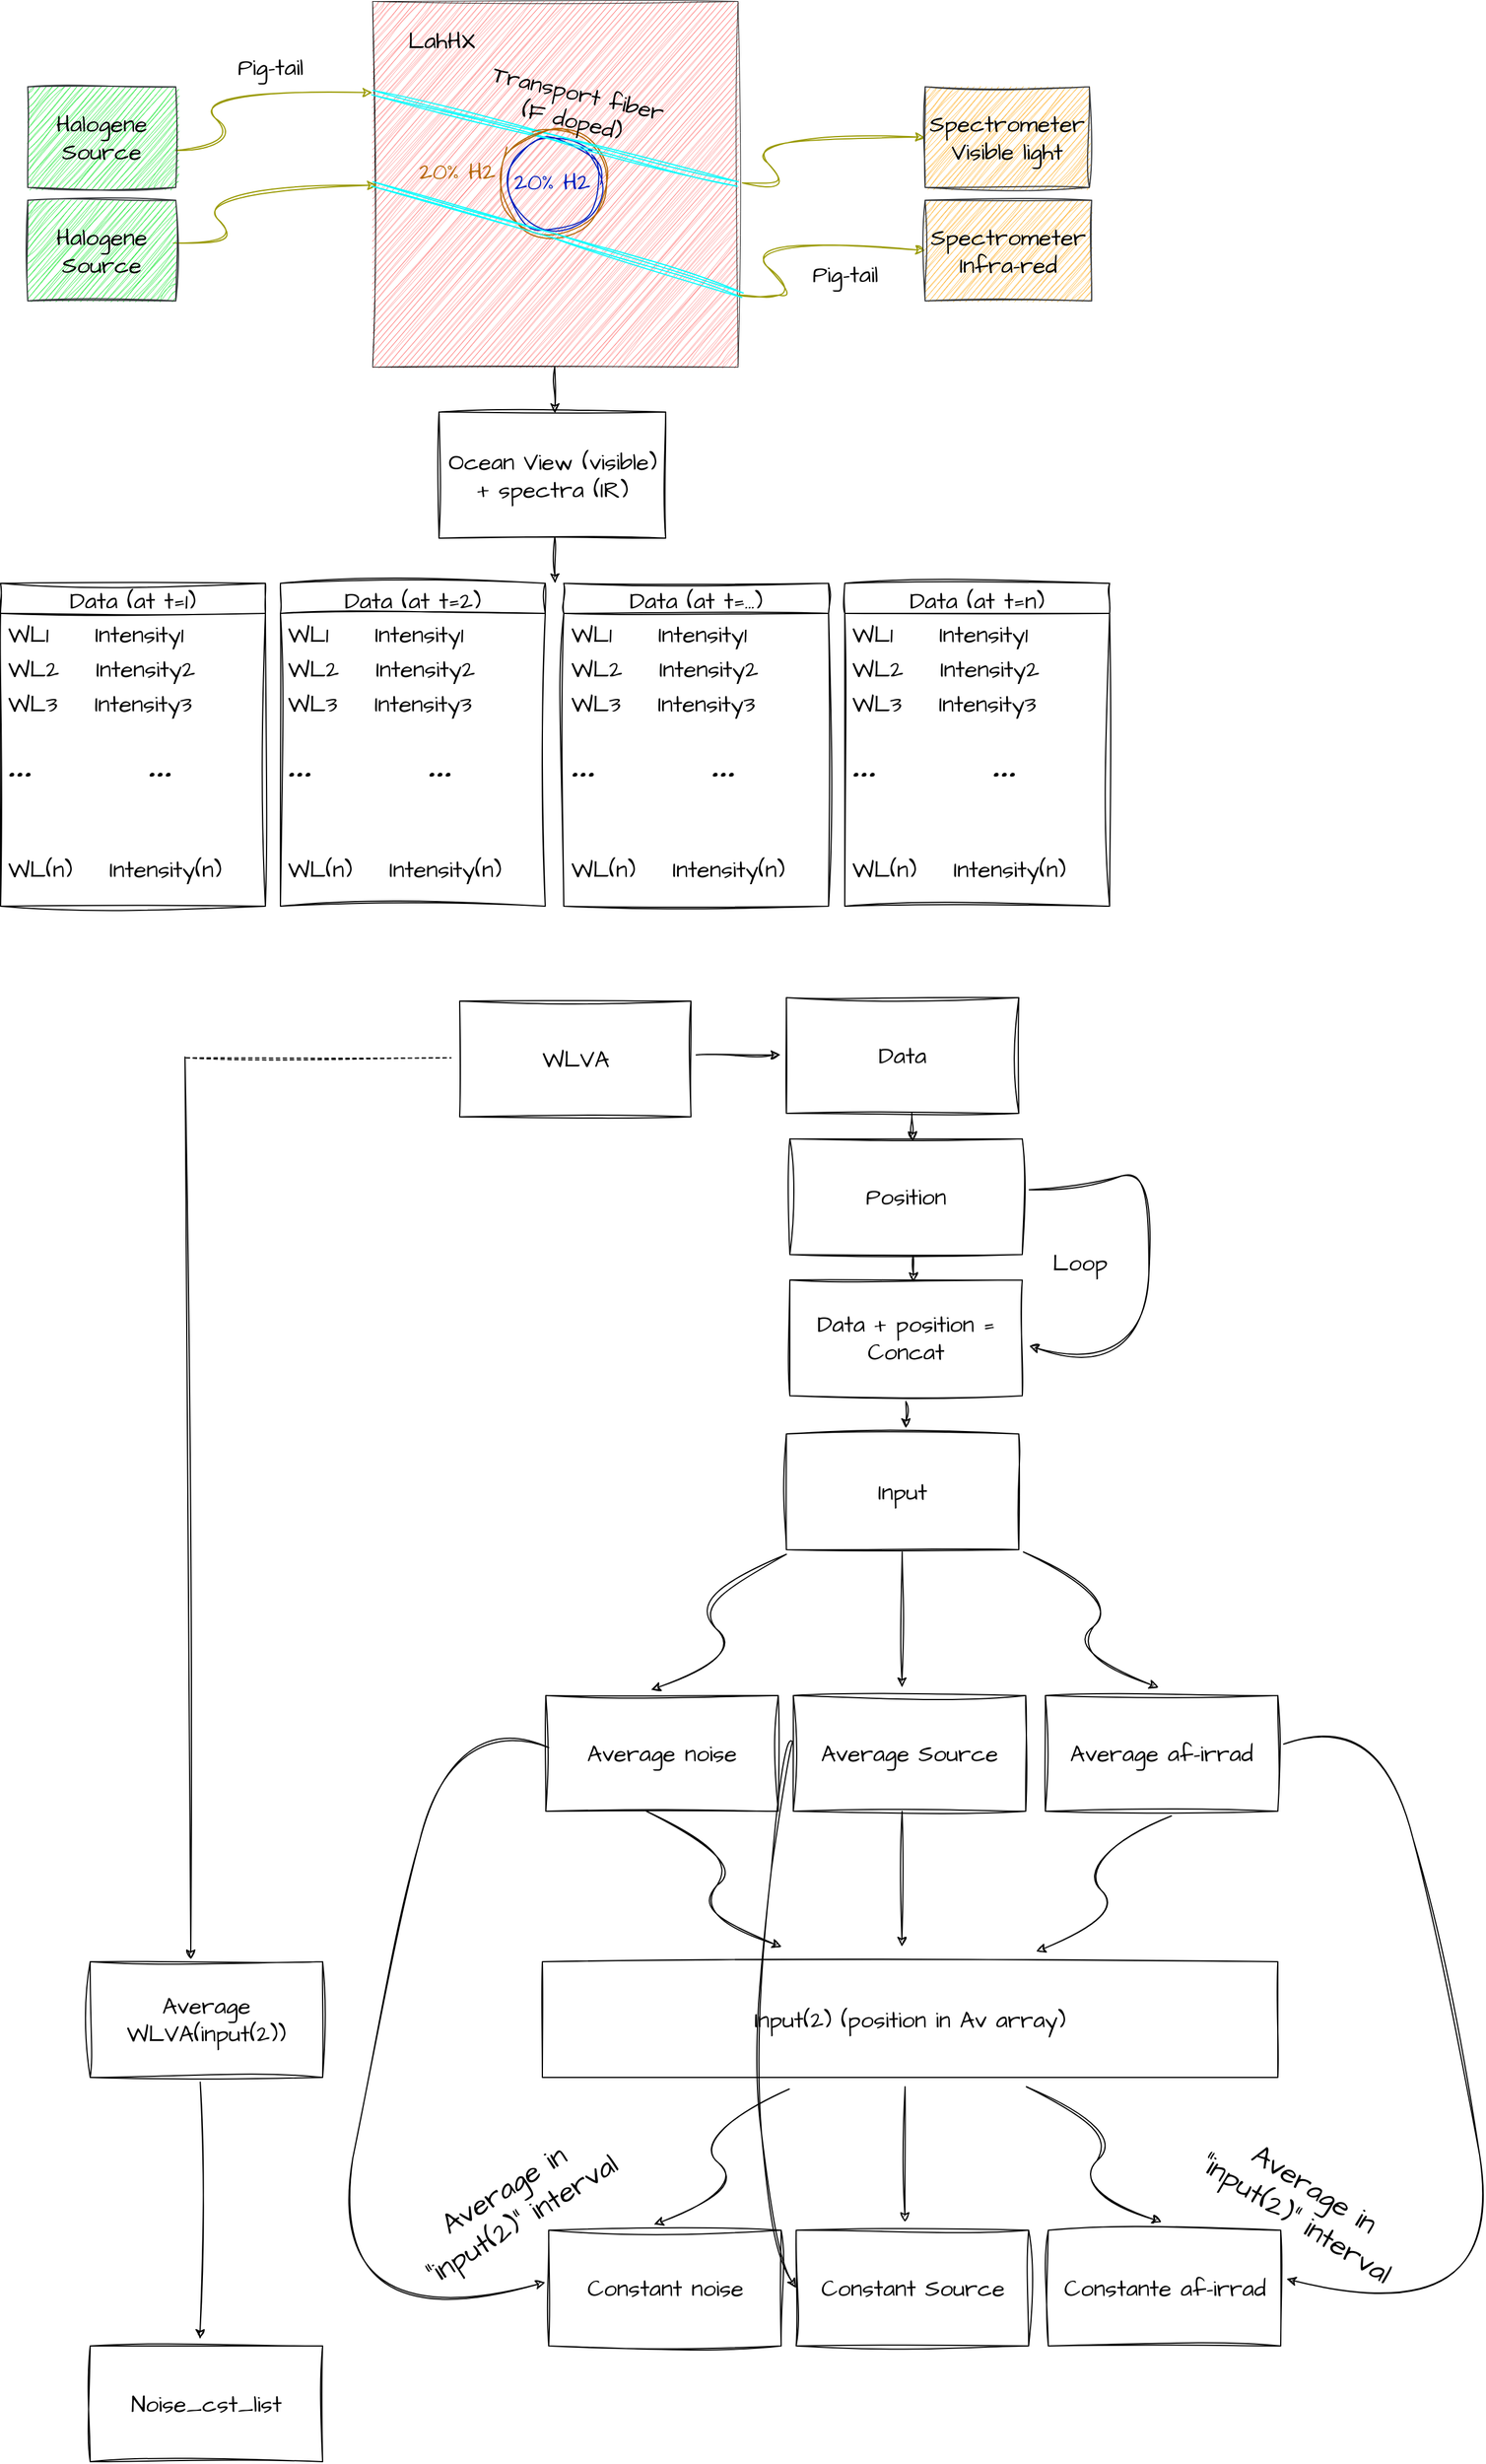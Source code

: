 <mxfile version="21.6.2" type="github">
  <diagram name="Page-1" id="1OkXnoBN4lo6xH4HQfAN">
    <mxGraphModel dx="2500" dy="1532" grid="0" gridSize="10" guides="1" tooltips="1" connect="1" arrows="1" fold="1" page="0" pageScale="1" pageWidth="850" pageHeight="1100" math="0" shadow="0">
      <root>
        <mxCell id="0" />
        <mxCell id="1" parent="0" />
        <mxCell id="of4Ct_fe_6J6juPlIohh-6" value="" style="whiteSpace=wrap;html=1;aspect=fixed;sketch=1;hachureGap=4;jiggle=2;curveFitting=1;fontFamily=Architects Daughter;fontSource=https%3A%2F%2Ffonts.googleapis.com%2Fcss%3Ffamily%3DArchitects%2BDaughter;fontSize=20;fillColor=#ff2d2d;strokeWidth=0.5;" parent="1" vertex="1">
          <mxGeometry x="291" y="-36" width="316" height="316" as="geometry" />
        </mxCell>
        <mxCell id="of4Ct_fe_6J6juPlIohh-7" value="" style="curved=1;endArrow=classic;html=1;rounded=0;sketch=1;hachureGap=4;jiggle=2;curveFitting=1;fontFamily=Architects Daughter;fontSource=https%3A%2F%2Ffonts.googleapis.com%2Fcss%3Ffamily%3DArchitects%2BDaughter;fontSize=16;entryX=0;entryY=0.25;entryDx=0;entryDy=0;exitX=1;exitY=0.632;exitDx=0;exitDy=0;exitPerimeter=0;fillColor=#0050ef;strokeColor=#999900;" parent="1" source="of4Ct_fe_6J6juPlIohh-12" target="of4Ct_fe_6J6juPlIohh-6" edge="1">
          <mxGeometry width="50" height="50" relative="1" as="geometry">
            <mxPoint x="130" y="90" as="sourcePoint" />
            <mxPoint x="180" y="40" as="targetPoint" />
            <Array as="points">
              <mxPoint x="180" y="90" />
              <mxPoint x="130" y="40" />
            </Array>
          </mxGeometry>
        </mxCell>
        <mxCell id="of4Ct_fe_6J6juPlIohh-8" value="" style="curved=1;endArrow=classic;html=1;rounded=0;sketch=1;hachureGap=4;jiggle=2;curveFitting=1;fontFamily=Architects Daughter;fontSource=https%3A%2F%2Ffonts.googleapis.com%2Fcss%3Ffamily%3DArchitects%2BDaughter;fontSize=16;exitX=0.984;exitY=0.425;exitDx=0;exitDy=0;exitPerimeter=0;fillColor=#fad7ac;strokeColor=#999900;" parent="1" source="of4Ct_fe_6J6juPlIohh-13" edge="1">
          <mxGeometry width="50" height="50" relative="1" as="geometry">
            <mxPoint x="132" y="177" as="sourcePoint" />
            <mxPoint x="295" y="123" as="targetPoint" />
            <Array as="points">
              <mxPoint x="182" y="177" />
              <mxPoint x="132" y="127" />
            </Array>
          </mxGeometry>
        </mxCell>
        <mxCell id="of4Ct_fe_6J6juPlIohh-10" value="" style="curved=1;endArrow=classic;html=1;rounded=0;sketch=1;hachureGap=4;jiggle=2;curveFitting=1;fontFamily=Architects Daughter;fontSource=https%3A%2F%2Ffonts.googleapis.com%2Fcss%3Ffamily%3DArchitects%2BDaughter;fontSize=16;entryX=0;entryY=0.5;entryDx=0;entryDy=0;fillColor=#0050ef;strokeColor=#999900;" parent="1" target="of4Ct_fe_6J6juPlIohh-14" edge="1">
          <mxGeometry width="50" height="50" relative="1" as="geometry">
            <mxPoint x="611" y="121" as="sourcePoint" />
            <mxPoint x="769" y="82" as="targetPoint" />
            <Array as="points">
              <mxPoint x="658" y="129" />
              <mxPoint x="608" y="79" />
            </Array>
          </mxGeometry>
        </mxCell>
        <mxCell id="of4Ct_fe_6J6juPlIohh-11" value="" style="curved=1;endArrow=classic;html=1;rounded=0;sketch=1;hachureGap=4;jiggle=2;curveFitting=1;fontFamily=Architects Daughter;fontSource=https%3A%2F%2Ffonts.googleapis.com%2Fcss%3Ffamily%3DArchitects%2BDaughter;fontSize=16;entryX=0;entryY=0.5;entryDx=0;entryDy=0;fillColor=#fad7ac;strokeColor=#999900;" parent="1" target="of4Ct_fe_6J6juPlIohh-15" edge="1">
          <mxGeometry width="50" height="50" relative="1" as="geometry">
            <mxPoint x="607" y="218" as="sourcePoint" />
            <mxPoint x="768" y="171" as="targetPoint" />
            <Array as="points">
              <mxPoint x="628" y="218" />
              <mxPoint x="657" y="218" />
              <mxPoint x="607" y="168" />
            </Array>
          </mxGeometry>
        </mxCell>
        <mxCell id="of4Ct_fe_6J6juPlIohh-12" value="&lt;div&gt;Halogene&lt;/div&gt;&lt;div&gt;&lt;div&gt;Source&lt;/div&gt;&lt;/div&gt;" style="rounded=0;whiteSpace=wrap;html=1;sketch=1;hachureGap=4;jiggle=2;curveFitting=1;fontFamily=Architects Daughter;fontSource=https%3A%2F%2Ffonts.googleapis.com%2Fcss%3Ffamily%3DArchitects%2BDaughter;fontSize=20;fillColor=#28EB42;strokeColor=#36393d;" parent="1" vertex="1">
          <mxGeometry x="-7" y="38" width="128" height="87" as="geometry" />
        </mxCell>
        <mxCell id="of4Ct_fe_6J6juPlIohh-13" value="&lt;div&gt;Halogene&lt;/div&gt;&lt;div&gt;&lt;div&gt;Source&lt;/div&gt;&lt;/div&gt;" style="rounded=0;whiteSpace=wrap;html=1;sketch=1;hachureGap=4;jiggle=2;curveFitting=1;fontFamily=Architects Daughter;fontSource=https%3A%2F%2Ffonts.googleapis.com%2Fcss%3Ffamily%3DArchitects%2BDaughter;fontSize=20;fillColor=#28EB42;strokeColor=#36393d;" parent="1" vertex="1">
          <mxGeometry x="-7" y="136" width="128" height="87" as="geometry" />
        </mxCell>
        <mxCell id="of4Ct_fe_6J6juPlIohh-14" value="&lt;div&gt;Spectrometer&lt;/div&gt;&lt;div&gt;Visible light&lt;br&gt;&lt;/div&gt;" style="rounded=0;whiteSpace=wrap;html=1;sketch=1;hachureGap=4;jiggle=2;curveFitting=1;fontFamily=Architects Daughter;fontSource=https%3A%2F%2Ffonts.googleapis.com%2Fcss%3Ffamily%3DArchitects%2BDaughter;fontSize=20;fillColor=#FFB83D;strokeColor=#36393d;" parent="1" vertex="1">
          <mxGeometry x="769" y="38" width="142" height="87" as="geometry" />
        </mxCell>
        <mxCell id="of4Ct_fe_6J6juPlIohh-15" value="&lt;div&gt;Spectrometer&lt;/div&gt;&lt;div&gt;Infra-red&lt;br&gt;&lt;/div&gt;" style="rounded=0;whiteSpace=wrap;html=1;sketch=1;hachureGap=4;jiggle=2;curveFitting=1;fontFamily=Architects Daughter;fontSource=https%3A%2F%2Ffonts.googleapis.com%2Fcss%3Ffamily%3DArchitects%2BDaughter;fontSize=20;fillColor=#FFB83D;strokeColor=#36393d;" parent="1" vertex="1">
          <mxGeometry x="769" y="136" width="144" height="87" as="geometry" />
        </mxCell>
        <mxCell id="of4Ct_fe_6J6juPlIohh-17" value="LahHX" style="rounded=0;whiteSpace=wrap;html=1;sketch=1;hachureGap=4;jiggle=2;curveFitting=1;fontFamily=Architects Daughter;fontSource=https%3A%2F%2Ffonts.googleapis.com%2Fcss%3Ffamily%3DArchitects%2BDaughter;fontSize=20;fillColor=none;strokeColor=none;" parent="1" vertex="1">
          <mxGeometry x="291" y="-32" width="120" height="60" as="geometry" />
        </mxCell>
        <mxCell id="of4Ct_fe_6J6juPlIohh-18" value="" style="ellipse;whiteSpace=wrap;html=1;aspect=fixed;sketch=1;hachureGap=4;jiggle=2;curveFitting=1;fontFamily=Architects Daughter;fontSource=https%3A%2F%2Ffonts.googleapis.com%2Fcss%3Ffamily%3DArchitects%2BDaughter;fontSize=20;fillColor=none;fontColor=#ffffff;strokeColor=#001DBC;" parent="1" vertex="1">
          <mxGeometry x="409" y="82" width="80" height="80" as="geometry" />
        </mxCell>
        <mxCell id="of4Ct_fe_6J6juPlIohh-19" value="" style="shape=link;html=1;rounded=0;sketch=1;hachureGap=4;jiggle=2;curveFitting=1;fontFamily=Architects Daughter;fontSource=https%3A%2F%2Ffonts.googleapis.com%2Fcss%3Ffamily%3DArchitects%2BDaughter;fontSize=16;entryX=0.5;entryY=0;entryDx=0;entryDy=0;fillColor=#e51400;strokeColor=#00FFFF;" parent="1" target="of4Ct_fe_6J6juPlIohh-18" edge="1">
          <mxGeometry width="100" relative="1" as="geometry">
            <mxPoint x="291" y="43" as="sourcePoint" />
            <mxPoint x="391" y="43" as="targetPoint" />
          </mxGeometry>
        </mxCell>
        <mxCell id="of4Ct_fe_6J6juPlIohh-22" value="" style="ellipse;whiteSpace=wrap;html=1;aspect=fixed;sketch=1;hachureGap=4;jiggle=2;curveFitting=1;fontFamily=Architects Daughter;fontSource=https%3A%2F%2Ffonts.googleapis.com%2Fcss%3Ffamily%3DArchitects%2BDaughter;fontSize=20;fillColor=none;strokeColor=#b46504;" parent="1" vertex="1">
          <mxGeometry x="400.5" y="74" width="92.25" height="92.25" as="geometry" />
        </mxCell>
        <mxCell id="of4Ct_fe_6J6juPlIohh-23" value="" style="shape=link;html=1;rounded=0;sketch=1;hachureGap=4;jiggle=2;curveFitting=1;fontFamily=Architects Daughter;fontSource=https%3A%2F%2Ffonts.googleapis.com%2Fcss%3Ffamily%3DArchitects%2BDaughter;fontSize=16;entryX=0.5;entryY=1;entryDx=0;entryDy=0;fillColor=#e51400;strokeColor=#00FFFF;exitX=0;exitY=0.5;exitDx=0;exitDy=0;" parent="1" source="of4Ct_fe_6J6juPlIohh-6" target="of4Ct_fe_6J6juPlIohh-22" edge="1">
          <mxGeometry width="100" relative="1" as="geometry">
            <mxPoint x="288" y="130" as="sourcePoint" />
            <mxPoint x="446" y="169" as="targetPoint" />
          </mxGeometry>
        </mxCell>
        <mxCell id="of4Ct_fe_6J6juPlIohh-24" value="" style="shape=link;html=1;rounded=0;sketch=1;hachureGap=4;jiggle=2;curveFitting=1;fontFamily=Architects Daughter;fontSource=https%3A%2F%2Ffonts.googleapis.com%2Fcss%3Ffamily%3DArchitects%2BDaughter;fontSize=16;entryX=1.013;entryY=0.804;entryDx=0;entryDy=0;fillColor=#e51400;strokeColor=#00FFFF;exitX=0.5;exitY=1;exitDx=0;exitDy=0;entryPerimeter=0;" parent="1" source="of4Ct_fe_6J6juPlIohh-22" target="of4Ct_fe_6J6juPlIohh-6" edge="1">
          <mxGeometry width="100" relative="1" as="geometry">
            <mxPoint x="437" y="166.25" as="sourcePoint" />
            <mxPoint x="591" y="210.25" as="targetPoint" />
          </mxGeometry>
        </mxCell>
        <mxCell id="of4Ct_fe_6J6juPlIohh-25" value="" style="shape=link;html=1;rounded=0;sketch=1;hachureGap=4;jiggle=2;curveFitting=1;fontFamily=Architects Daughter;fontSource=https%3A%2F%2Ffonts.googleapis.com%2Fcss%3Ffamily%3DArchitects%2BDaughter;fontSize=16;entryX=1;entryY=0.5;entryDx=0;entryDy=0;fillColor=#e51400;strokeColor=#00FFFF;" parent="1" target="of4Ct_fe_6J6juPlIohh-6" edge="1">
          <mxGeometry width="100" relative="1" as="geometry">
            <mxPoint x="441" y="80" as="sourcePoint" />
            <mxPoint x="607" y="44" as="targetPoint" />
          </mxGeometry>
        </mxCell>
        <mxCell id="of4Ct_fe_6J6juPlIohh-26" value="&lt;font color=&quot;#001dbc&quot;&gt;20% H2&lt;/font&gt;" style="text;html=1;strokeColor=none;fillColor=none;align=center;verticalAlign=middle;whiteSpace=wrap;rounded=0;fontSize=20;fontFamily=Architects Daughter;" parent="1" vertex="1">
          <mxGeometry x="400.5" y="93.63" width="91" height="53" as="geometry" />
        </mxCell>
        <mxCell id="of4Ct_fe_6J6juPlIohh-27" value="&lt;div&gt;&lt;font color=&quot;#b46504&quot;&gt;20% H2&lt;/font&gt;&lt;br&gt;&lt;/div&gt;" style="text;html=1;strokeColor=none;fillColor=none;align=center;verticalAlign=middle;whiteSpace=wrap;rounded=0;fontSize=20;fontFamily=Architects Daughter;" parent="1" vertex="1">
          <mxGeometry x="318.5" y="93.63" width="90.5" height="34" as="geometry" />
        </mxCell>
        <mxCell id="CZ60xeAcuP9uUxkzPjt6-6" value="Transport fiber (F doped)" style="text;html=1;strokeColor=none;fillColor=none;align=center;verticalAlign=middle;whiteSpace=wrap;rounded=0;fontSize=20;fontFamily=Architects Daughter;direction=west;rotation=13;" vertex="1" parent="1">
          <mxGeometry x="383" y="40" width="167" height="30" as="geometry" />
        </mxCell>
        <mxCell id="CZ60xeAcuP9uUxkzPjt6-7" value="Pig-tail" style="text;html=1;strokeColor=none;fillColor=none;align=center;verticalAlign=middle;whiteSpace=wrap;rounded=0;fontSize=20;fontFamily=Architects Daughter;" vertex="1" parent="1">
          <mxGeometry x="173" y="6" width="60" height="30" as="geometry" />
        </mxCell>
        <mxCell id="CZ60xeAcuP9uUxkzPjt6-8" value="Pig-tail" style="text;html=1;strokeColor=none;fillColor=none;align=center;verticalAlign=middle;whiteSpace=wrap;rounded=0;fontSize=20;fontFamily=Architects Daughter;" vertex="1" parent="1">
          <mxGeometry x="670" y="185" width="60" height="30" as="geometry" />
        </mxCell>
        <mxCell id="CZ60xeAcuP9uUxkzPjt6-35" value="Data (at t=1)" style="swimlane;fontStyle=0;childLayout=stackLayout;horizontal=1;startSize=26;horizontalStack=0;resizeParent=1;resizeParentMax=0;resizeLast=0;collapsible=1;marginBottom=0;align=center;fontSize=20;sketch=1;hachureGap=4;jiggle=2;curveFitting=1;fontFamily=Architects Daughter;fontSource=https%3A%2F%2Ffonts.googleapis.com%2Fcss%3Ffamily%3DArchitects%2BDaughter;" vertex="1" parent="1">
          <mxGeometry x="-30.5" y="467" width="229" height="279" as="geometry">
            <mxRectangle x="308" y="326" width="172" height="36" as="alternateBounds" />
          </mxGeometry>
        </mxCell>
        <mxCell id="CZ60xeAcuP9uUxkzPjt6-36" value="WL1&amp;nbsp;&amp;nbsp;&amp;nbsp;&amp;nbsp; Intensity1" style="text;strokeColor=none;fillColor=none;spacingLeft=4;spacingRight=4;overflow=hidden;rotatable=0;points=[[0,0.5],[1,0.5]];portConstraint=eastwest;fontSize=20;whiteSpace=wrap;html=1;fontFamily=Architects Daughter;" vertex="1" parent="CZ60xeAcuP9uUxkzPjt6-35">
          <mxGeometry y="26" width="229" height="30" as="geometry" />
        </mxCell>
        <mxCell id="CZ60xeAcuP9uUxkzPjt6-37" value="WL2 &amp;nbsp;&amp;nbsp; Intensity2" style="text;strokeColor=none;fillColor=none;spacingLeft=4;spacingRight=4;overflow=hidden;rotatable=0;points=[[0,0.5],[1,0.5]];portConstraint=eastwest;fontSize=20;whiteSpace=wrap;html=1;fontFamily=Architects Daughter;" vertex="1" parent="CZ60xeAcuP9uUxkzPjt6-35">
          <mxGeometry y="56" width="229" height="30" as="geometry" />
        </mxCell>
        <mxCell id="CZ60xeAcuP9uUxkzPjt6-38" value="WL3&amp;nbsp;&amp;nbsp;&amp;nbsp; Intensity3" style="text;strokeColor=none;fillColor=none;spacingLeft=4;spacingRight=4;overflow=hidden;rotatable=0;points=[[0,0.5],[1,0.5]];portConstraint=eastwest;fontSize=20;whiteSpace=wrap;html=1;fontFamily=Architects Daughter;" vertex="1" parent="CZ60xeAcuP9uUxkzPjt6-35">
          <mxGeometry y="86" width="229" height="30" as="geometry" />
        </mxCell>
        <mxCell id="CZ60xeAcuP9uUxkzPjt6-40" value="&lt;font style=&quot;font-size: 50px;&quot;&gt;...&amp;nbsp;&amp;nbsp;&amp;nbsp;&amp;nbsp; ...&lt;/font&gt;" style="text;strokeColor=none;fillColor=none;spacingLeft=4;spacingRight=4;overflow=hidden;rotatable=0;points=[[0,0.5],[1,0.5]];portConstraint=eastwest;fontSize=20;whiteSpace=wrap;html=1;fontFamily=Architects Daughter;" vertex="1" parent="CZ60xeAcuP9uUxkzPjt6-35">
          <mxGeometry y="116" width="229" height="113" as="geometry" />
        </mxCell>
        <mxCell id="CZ60xeAcuP9uUxkzPjt6-41" value="WL(n) &amp;nbsp;&amp;nbsp; Intensity(n)" style="text;strokeColor=none;fillColor=none;spacingLeft=4;spacingRight=4;overflow=hidden;rotatable=0;points=[[0,0.5],[1,0.5]];portConstraint=eastwest;fontSize=20;whiteSpace=wrap;html=1;fontFamily=Architects Daughter;" vertex="1" parent="CZ60xeAcuP9uUxkzPjt6-35">
          <mxGeometry y="229" width="229" height="50" as="geometry" />
        </mxCell>
        <mxCell id="CZ60xeAcuP9uUxkzPjt6-54" value="Data (at t=2)" style="swimlane;fontStyle=0;childLayout=stackLayout;horizontal=1;startSize=26;horizontalStack=0;resizeParent=1;resizeParentMax=0;resizeLast=0;collapsible=1;marginBottom=0;align=center;fontSize=20;sketch=1;hachureGap=4;jiggle=2;curveFitting=1;fontFamily=Architects Daughter;fontSource=https%3A%2F%2Ffonts.googleapis.com%2Fcss%3Ffamily%3DArchitects%2BDaughter;" vertex="1" parent="1">
          <mxGeometry x="211.5" y="467" width="229" height="279" as="geometry">
            <mxRectangle x="308" y="326" width="172" height="36" as="alternateBounds" />
          </mxGeometry>
        </mxCell>
        <mxCell id="CZ60xeAcuP9uUxkzPjt6-55" value="WL1&amp;nbsp;&amp;nbsp;&amp;nbsp;&amp;nbsp; Intensity1" style="text;strokeColor=none;fillColor=none;spacingLeft=4;spacingRight=4;overflow=hidden;rotatable=0;points=[[0,0.5],[1,0.5]];portConstraint=eastwest;fontSize=20;whiteSpace=wrap;html=1;fontFamily=Architects Daughter;" vertex="1" parent="CZ60xeAcuP9uUxkzPjt6-54">
          <mxGeometry y="26" width="229" height="30" as="geometry" />
        </mxCell>
        <mxCell id="CZ60xeAcuP9uUxkzPjt6-56" value="WL2 &amp;nbsp;&amp;nbsp; Intensity2" style="text;strokeColor=none;fillColor=none;spacingLeft=4;spacingRight=4;overflow=hidden;rotatable=0;points=[[0,0.5],[1,0.5]];portConstraint=eastwest;fontSize=20;whiteSpace=wrap;html=1;fontFamily=Architects Daughter;" vertex="1" parent="CZ60xeAcuP9uUxkzPjt6-54">
          <mxGeometry y="56" width="229" height="30" as="geometry" />
        </mxCell>
        <mxCell id="CZ60xeAcuP9uUxkzPjt6-57" value="WL3&amp;nbsp;&amp;nbsp;&amp;nbsp; Intensity3" style="text;strokeColor=none;fillColor=none;spacingLeft=4;spacingRight=4;overflow=hidden;rotatable=0;points=[[0,0.5],[1,0.5]];portConstraint=eastwest;fontSize=20;whiteSpace=wrap;html=1;fontFamily=Architects Daughter;" vertex="1" parent="CZ60xeAcuP9uUxkzPjt6-54">
          <mxGeometry y="86" width="229" height="30" as="geometry" />
        </mxCell>
        <mxCell id="CZ60xeAcuP9uUxkzPjt6-58" value="&lt;font style=&quot;font-size: 50px;&quot;&gt;...&amp;nbsp;&amp;nbsp;&amp;nbsp;&amp;nbsp; ...&lt;/font&gt;" style="text;strokeColor=none;fillColor=none;spacingLeft=4;spacingRight=4;overflow=hidden;rotatable=0;points=[[0,0.5],[1,0.5]];portConstraint=eastwest;fontSize=20;whiteSpace=wrap;html=1;fontFamily=Architects Daughter;" vertex="1" parent="CZ60xeAcuP9uUxkzPjt6-54">
          <mxGeometry y="116" width="229" height="113" as="geometry" />
        </mxCell>
        <mxCell id="CZ60xeAcuP9uUxkzPjt6-59" value="WL(n) &amp;nbsp;&amp;nbsp; Intensity(n)" style="text;strokeColor=none;fillColor=none;spacingLeft=4;spacingRight=4;overflow=hidden;rotatable=0;points=[[0,0.5],[1,0.5]];portConstraint=eastwest;fontSize=20;whiteSpace=wrap;html=1;fontFamily=Architects Daughter;" vertex="1" parent="CZ60xeAcuP9uUxkzPjt6-54">
          <mxGeometry y="229" width="229" height="50" as="geometry" />
        </mxCell>
        <mxCell id="CZ60xeAcuP9uUxkzPjt6-60" value="Data (at t=...)" style="swimlane;fontStyle=0;childLayout=stackLayout;horizontal=1;startSize=26;horizontalStack=0;resizeParent=1;resizeParentMax=0;resizeLast=0;collapsible=1;marginBottom=0;align=center;fontSize=20;sketch=1;hachureGap=4;jiggle=2;curveFitting=1;fontFamily=Architects Daughter;fontSource=https%3A%2F%2Ffonts.googleapis.com%2Fcss%3Ffamily%3DArchitects%2BDaughter;" vertex="1" parent="1">
          <mxGeometry x="456.5" y="467" width="229" height="279" as="geometry">
            <mxRectangle x="308" y="326" width="172" height="36" as="alternateBounds" />
          </mxGeometry>
        </mxCell>
        <mxCell id="CZ60xeAcuP9uUxkzPjt6-61" value="WL1&amp;nbsp;&amp;nbsp;&amp;nbsp;&amp;nbsp; Intensity1" style="text;strokeColor=none;fillColor=none;spacingLeft=4;spacingRight=4;overflow=hidden;rotatable=0;points=[[0,0.5],[1,0.5]];portConstraint=eastwest;fontSize=20;whiteSpace=wrap;html=1;fontFamily=Architects Daughter;" vertex="1" parent="CZ60xeAcuP9uUxkzPjt6-60">
          <mxGeometry y="26" width="229" height="30" as="geometry" />
        </mxCell>
        <mxCell id="CZ60xeAcuP9uUxkzPjt6-62" value="WL2 &amp;nbsp;&amp;nbsp; Intensity2" style="text;strokeColor=none;fillColor=none;spacingLeft=4;spacingRight=4;overflow=hidden;rotatable=0;points=[[0,0.5],[1,0.5]];portConstraint=eastwest;fontSize=20;whiteSpace=wrap;html=1;fontFamily=Architects Daughter;" vertex="1" parent="CZ60xeAcuP9uUxkzPjt6-60">
          <mxGeometry y="56" width="229" height="30" as="geometry" />
        </mxCell>
        <mxCell id="CZ60xeAcuP9uUxkzPjt6-63" value="WL3&amp;nbsp;&amp;nbsp;&amp;nbsp; Intensity3" style="text;strokeColor=none;fillColor=none;spacingLeft=4;spacingRight=4;overflow=hidden;rotatable=0;points=[[0,0.5],[1,0.5]];portConstraint=eastwest;fontSize=20;whiteSpace=wrap;html=1;fontFamily=Architects Daughter;" vertex="1" parent="CZ60xeAcuP9uUxkzPjt6-60">
          <mxGeometry y="86" width="229" height="30" as="geometry" />
        </mxCell>
        <mxCell id="CZ60xeAcuP9uUxkzPjt6-64" value="&lt;font style=&quot;font-size: 50px;&quot;&gt;...&amp;nbsp;&amp;nbsp;&amp;nbsp;&amp;nbsp; ...&lt;/font&gt;" style="text;strokeColor=none;fillColor=none;spacingLeft=4;spacingRight=4;overflow=hidden;rotatable=0;points=[[0,0.5],[1,0.5]];portConstraint=eastwest;fontSize=20;whiteSpace=wrap;html=1;fontFamily=Architects Daughter;" vertex="1" parent="CZ60xeAcuP9uUxkzPjt6-60">
          <mxGeometry y="116" width="229" height="113" as="geometry" />
        </mxCell>
        <mxCell id="CZ60xeAcuP9uUxkzPjt6-65" value="WL(n) &amp;nbsp;&amp;nbsp; Intensity(n)" style="text;strokeColor=none;fillColor=none;spacingLeft=4;spacingRight=4;overflow=hidden;rotatable=0;points=[[0,0.5],[1,0.5]];portConstraint=eastwest;fontSize=20;whiteSpace=wrap;html=1;fontFamily=Architects Daughter;" vertex="1" parent="CZ60xeAcuP9uUxkzPjt6-60">
          <mxGeometry y="229" width="229" height="50" as="geometry" />
        </mxCell>
        <mxCell id="CZ60xeAcuP9uUxkzPjt6-66" value="Data (at t=n)" style="swimlane;fontStyle=0;childLayout=stackLayout;horizontal=1;startSize=26;horizontalStack=0;resizeParent=1;resizeParentMax=0;resizeLast=0;collapsible=1;marginBottom=0;align=center;fontSize=20;sketch=1;hachureGap=4;jiggle=2;curveFitting=1;fontFamily=Architects Daughter;fontSource=https%3A%2F%2Ffonts.googleapis.com%2Fcss%3Ffamily%3DArchitects%2BDaughter;" vertex="1" parent="1">
          <mxGeometry x="699.5" y="467" width="229" height="279" as="geometry">
            <mxRectangle x="308" y="326" width="172" height="36" as="alternateBounds" />
          </mxGeometry>
        </mxCell>
        <mxCell id="CZ60xeAcuP9uUxkzPjt6-67" value="WL1&amp;nbsp;&amp;nbsp;&amp;nbsp;&amp;nbsp; Intensity1" style="text;strokeColor=none;fillColor=none;spacingLeft=4;spacingRight=4;overflow=hidden;rotatable=0;points=[[0,0.5],[1,0.5]];portConstraint=eastwest;fontSize=20;whiteSpace=wrap;html=1;fontFamily=Architects Daughter;" vertex="1" parent="CZ60xeAcuP9uUxkzPjt6-66">
          <mxGeometry y="26" width="229" height="30" as="geometry" />
        </mxCell>
        <mxCell id="CZ60xeAcuP9uUxkzPjt6-68" value="WL2 &amp;nbsp;&amp;nbsp; Intensity2" style="text;strokeColor=none;fillColor=none;spacingLeft=4;spacingRight=4;overflow=hidden;rotatable=0;points=[[0,0.5],[1,0.5]];portConstraint=eastwest;fontSize=20;whiteSpace=wrap;html=1;fontFamily=Architects Daughter;" vertex="1" parent="CZ60xeAcuP9uUxkzPjt6-66">
          <mxGeometry y="56" width="229" height="30" as="geometry" />
        </mxCell>
        <mxCell id="CZ60xeAcuP9uUxkzPjt6-69" value="WL3&amp;nbsp;&amp;nbsp;&amp;nbsp; Intensity3" style="text;strokeColor=none;fillColor=none;spacingLeft=4;spacingRight=4;overflow=hidden;rotatable=0;points=[[0,0.5],[1,0.5]];portConstraint=eastwest;fontSize=20;whiteSpace=wrap;html=1;fontFamily=Architects Daughter;" vertex="1" parent="CZ60xeAcuP9uUxkzPjt6-66">
          <mxGeometry y="86" width="229" height="30" as="geometry" />
        </mxCell>
        <mxCell id="CZ60xeAcuP9uUxkzPjt6-70" value="&lt;font style=&quot;font-size: 50px;&quot;&gt;...&amp;nbsp;&amp;nbsp;&amp;nbsp;&amp;nbsp; ...&lt;/font&gt;" style="text;strokeColor=none;fillColor=none;spacingLeft=4;spacingRight=4;overflow=hidden;rotatable=0;points=[[0,0.5],[1,0.5]];portConstraint=eastwest;fontSize=20;whiteSpace=wrap;html=1;fontFamily=Architects Daughter;" vertex="1" parent="CZ60xeAcuP9uUxkzPjt6-66">
          <mxGeometry y="116" width="229" height="113" as="geometry" />
        </mxCell>
        <mxCell id="CZ60xeAcuP9uUxkzPjt6-71" value="WL(n) &amp;nbsp;&amp;nbsp; Intensity(n)" style="text;strokeColor=none;fillColor=none;spacingLeft=4;spacingRight=4;overflow=hidden;rotatable=0;points=[[0,0.5],[1,0.5]];portConstraint=eastwest;fontSize=20;whiteSpace=wrap;html=1;fontFamily=Architects Daughter;" vertex="1" parent="CZ60xeAcuP9uUxkzPjt6-66">
          <mxGeometry y="229" width="229" height="50" as="geometry" />
        </mxCell>
        <mxCell id="CZ60xeAcuP9uUxkzPjt6-88" value="Ocean View (visible) + spectra (IR)" style="rounded=0;whiteSpace=wrap;html=1;sketch=1;hachureGap=4;jiggle=2;curveFitting=1;fontFamily=Architects Daughter;fontSource=https%3A%2F%2Ffonts.googleapis.com%2Fcss%3Ffamily%3DArchitects%2BDaughter;fontSize=20;" vertex="1" parent="1">
          <mxGeometry x="348.63" y="319" width="196" height="109" as="geometry" />
        </mxCell>
        <mxCell id="CZ60xeAcuP9uUxkzPjt6-90" value="WLVA" style="rounded=0;whiteSpace=wrap;html=1;sketch=1;hachureGap=4;jiggle=2;curveFitting=1;fontFamily=Architects Daughter;fontSource=https%3A%2F%2Ffonts.googleapis.com%2Fcss%3Ffamily%3DArchitects%2BDaughter;fontSize=20;" vertex="1" parent="1">
          <mxGeometry x="366.5" y="828" width="200" height="100" as="geometry" />
        </mxCell>
        <mxCell id="CZ60xeAcuP9uUxkzPjt6-91" value="Data" style="rounded=0;whiteSpace=wrap;html=1;sketch=1;hachureGap=4;jiggle=2;curveFitting=1;fontFamily=Architects Daughter;fontSource=https%3A%2F%2Ffonts.googleapis.com%2Fcss%3Ffamily%3DArchitects%2BDaughter;fontSize=20;" vertex="1" parent="1">
          <mxGeometry x="649" y="825" width="201" height="100" as="geometry" />
        </mxCell>
        <mxCell id="CZ60xeAcuP9uUxkzPjt6-92" value="Data + position = Concat" style="rounded=0;whiteSpace=wrap;html=1;sketch=1;hachureGap=4;jiggle=2;curveFitting=1;fontFamily=Architects Daughter;fontSource=https%3A%2F%2Ffonts.googleapis.com%2Fcss%3Ffamily%3DArchitects%2BDaughter;fontSize=20;" vertex="1" parent="1">
          <mxGeometry x="652" y="1069" width="201" height="100" as="geometry" />
        </mxCell>
        <mxCell id="CZ60xeAcuP9uUxkzPjt6-93" value="Input" style="rounded=0;whiteSpace=wrap;html=1;sketch=1;hachureGap=4;jiggle=2;curveFitting=1;fontFamily=Architects Daughter;fontSource=https%3A%2F%2Ffonts.googleapis.com%2Fcss%3Ffamily%3DArchitects%2BDaughter;fontSize=20;" vertex="1" parent="1">
          <mxGeometry x="649" y="1202" width="201" height="100" as="geometry" />
        </mxCell>
        <mxCell id="CZ60xeAcuP9uUxkzPjt6-95" value="" style="curved=1;endArrow=classic;html=1;rounded=0;sketch=1;hachureGap=4;jiggle=2;curveFitting=1;fontFamily=Architects Daughter;fontSource=https%3A%2F%2Ffonts.googleapis.com%2Fcss%3Ffamily%3DArchitects%2BDaughter;fontSize=16;" edge="1" parent="1">
          <mxGeometry width="50" height="50" relative="1" as="geometry">
            <mxPoint x="649" y="1306" as="sourcePoint" />
            <mxPoint x="532" y="1423" as="targetPoint" />
            <Array as="points">
              <mxPoint x="563" y="1345" />
              <mxPoint x="613" y="1395" />
            </Array>
          </mxGeometry>
        </mxCell>
        <mxCell id="CZ60xeAcuP9uUxkzPjt6-96" value="" style="curved=1;endArrow=classic;html=1;rounded=0;sketch=1;hachureGap=4;jiggle=2;curveFitting=1;fontFamily=Architects Daughter;fontSource=https%3A%2F%2Ffonts.googleapis.com%2Fcss%3Ffamily%3DArchitects%2BDaughter;fontSize=16;" edge="1" parent="1">
          <mxGeometry width="50" height="50" relative="1" as="geometry">
            <mxPoint x="854" y="1304" as="sourcePoint" />
            <mxPoint x="971" y="1421" as="targetPoint" />
            <Array as="points">
              <mxPoint x="940" y="1343" />
              <mxPoint x="890" y="1393" />
            </Array>
          </mxGeometry>
        </mxCell>
        <mxCell id="CZ60xeAcuP9uUxkzPjt6-97" value="" style="endArrow=classic;html=1;rounded=0;sketch=1;hachureGap=4;jiggle=2;curveFitting=1;fontFamily=Architects Daughter;fontSource=https%3A%2F%2Ffonts.googleapis.com%2Fcss%3Ffamily%3DArchitects%2BDaughter;fontSize=16;" edge="1" parent="1">
          <mxGeometry width="50" height="50" relative="1" as="geometry">
            <mxPoint x="749.16" y="1304" as="sourcePoint" />
            <mxPoint x="749" y="1421" as="targetPoint" />
          </mxGeometry>
        </mxCell>
        <mxCell id="CZ60xeAcuP9uUxkzPjt6-99" value="Average noise" style="rounded=0;whiteSpace=wrap;html=1;sketch=1;hachureGap=4;jiggle=2;curveFitting=1;fontFamily=Architects Daughter;fontSource=https%3A%2F%2Ffonts.googleapis.com%2Fcss%3Ffamily%3DArchitects%2BDaughter;fontSize=20;" vertex="1" parent="1">
          <mxGeometry x="441" y="1428" width="201" height="100" as="geometry" />
        </mxCell>
        <mxCell id="CZ60xeAcuP9uUxkzPjt6-100" value="Average Source" style="rounded=0;whiteSpace=wrap;html=1;sketch=1;hachureGap=4;jiggle=2;curveFitting=1;fontFamily=Architects Daughter;fontSource=https%3A%2F%2Ffonts.googleapis.com%2Fcss%3Ffamily%3DArchitects%2BDaughter;fontSize=20;" vertex="1" parent="1">
          <mxGeometry x="655" y="1428" width="201" height="100" as="geometry" />
        </mxCell>
        <mxCell id="CZ60xeAcuP9uUxkzPjt6-101" value="Average af-irrad" style="rounded=0;whiteSpace=wrap;html=1;sketch=1;hachureGap=4;jiggle=2;curveFitting=1;fontFamily=Architects Daughter;fontSource=https%3A%2F%2Ffonts.googleapis.com%2Fcss%3Ffamily%3DArchitects%2BDaughter;fontSize=20;" vertex="1" parent="1">
          <mxGeometry x="873" y="1428" width="201" height="100" as="geometry" />
        </mxCell>
        <mxCell id="CZ60xeAcuP9uUxkzPjt6-105" value="" style="endArrow=classic;html=1;rounded=0;sketch=1;hachureGap=4;jiggle=2;curveFitting=1;fontFamily=Architects Daughter;fontSource=https%3A%2F%2Ffonts.googleapis.com%2Fcss%3Ffamily%3DArchitects%2BDaughter;fontSize=16;" edge="1" parent="1">
          <mxGeometry width="50" height="50" relative="1" as="geometry">
            <mxPoint x="571" y="874.5" as="sourcePoint" />
            <mxPoint x="644" y="874.5" as="targetPoint" />
          </mxGeometry>
        </mxCell>
        <mxCell id="CZ60xeAcuP9uUxkzPjt6-109" value="" style="curved=1;endArrow=classic;html=1;rounded=0;sketch=1;hachureGap=4;jiggle=2;curveFitting=1;fontFamily=Architects Daughter;fontSource=https%3A%2F%2Ffonts.googleapis.com%2Fcss%3Ffamily%3DArchitects%2BDaughter;fontSize=16;" edge="1" parent="1">
          <mxGeometry width="50" height="50" relative="1" as="geometry">
            <mxPoint x="859" y="991" as="sourcePoint" />
            <mxPoint x="859" y="1126" as="targetPoint" />
            <Array as="points">
              <mxPoint x="909" y="987" />
              <mxPoint x="969" y="971" />
              <mxPoint x="956" y="1155" />
            </Array>
          </mxGeometry>
        </mxCell>
        <mxCell id="CZ60xeAcuP9uUxkzPjt6-111" value="Loop" style="text;html=1;strokeColor=none;fillColor=none;align=center;verticalAlign=middle;whiteSpace=wrap;rounded=0;fontSize=20;fontFamily=Architects Daughter;" vertex="1" parent="1">
          <mxGeometry x="873" y="1039" width="60" height="30" as="geometry" />
        </mxCell>
        <mxCell id="CZ60xeAcuP9uUxkzPjt6-112" value="" style="curved=1;endArrow=classic;html=1;rounded=0;sketch=1;hachureGap=4;jiggle=2;curveFitting=1;fontFamily=Architects Daughter;fontSource=https%3A%2F%2Ffonts.googleapis.com%2Fcss%3Ffamily%3DArchitects%2BDaughter;fontSize=16;" edge="1" parent="1">
          <mxGeometry width="50" height="50" relative="1" as="geometry">
            <mxPoint x="528" y="1528" as="sourcePoint" />
            <mxPoint x="645" y="1645" as="targetPoint" />
            <Array as="points">
              <mxPoint x="614" y="1567" />
              <mxPoint x="564" y="1617" />
            </Array>
          </mxGeometry>
        </mxCell>
        <mxCell id="CZ60xeAcuP9uUxkzPjt6-113" value="" style="curved=1;endArrow=classic;html=1;rounded=0;sketch=1;hachureGap=4;jiggle=2;curveFitting=1;fontFamily=Architects Daughter;fontSource=https%3A%2F%2Ffonts.googleapis.com%2Fcss%3Ffamily%3DArchitects%2BDaughter;fontSize=16;" edge="1" parent="1">
          <mxGeometry width="50" height="50" relative="1" as="geometry">
            <mxPoint x="982" y="1532" as="sourcePoint" />
            <mxPoint x="865" y="1649" as="targetPoint" />
            <Array as="points">
              <mxPoint x="896" y="1571" />
              <mxPoint x="946" y="1621" />
            </Array>
          </mxGeometry>
        </mxCell>
        <mxCell id="CZ60xeAcuP9uUxkzPjt6-114" value="" style="endArrow=classic;html=1;rounded=0;sketch=1;hachureGap=4;jiggle=2;curveFitting=1;fontFamily=Architects Daughter;fontSource=https%3A%2F%2Ffonts.googleapis.com%2Fcss%3Ffamily%3DArchitects%2BDaughter;fontSize=16;" edge="1" parent="1">
          <mxGeometry width="50" height="50" relative="1" as="geometry">
            <mxPoint x="749.07" y="1528" as="sourcePoint" />
            <mxPoint x="748.91" y="1645" as="targetPoint" />
          </mxGeometry>
        </mxCell>
        <mxCell id="CZ60xeAcuP9uUxkzPjt6-115" value="Input(2) (position in Av array)" style="rounded=0;whiteSpace=wrap;html=1;sketch=1;hachureGap=4;jiggle=2;curveFitting=1;fontFamily=Architects Daughter;fontSource=https%3A%2F%2Ffonts.googleapis.com%2Fcss%3Ffamily%3DArchitects%2BDaughter;fontSize=20;" vertex="1" parent="1">
          <mxGeometry x="438" y="1658" width="636" height="100" as="geometry" />
        </mxCell>
        <mxCell id="CZ60xeAcuP9uUxkzPjt6-116" value="" style="curved=1;endArrow=classic;html=1;rounded=0;sketch=1;hachureGap=4;jiggle=2;curveFitting=1;fontFamily=Architects Daughter;fontSource=https%3A%2F%2Ffonts.googleapis.com%2Fcss%3Ffamily%3DArchitects%2BDaughter;fontSize=16;" edge="1" parent="1">
          <mxGeometry width="50" height="50" relative="1" as="geometry">
            <mxPoint x="651.5" y="1768" as="sourcePoint" />
            <mxPoint x="534.5" y="1885" as="targetPoint" />
            <Array as="points">
              <mxPoint x="565.5" y="1807" />
              <mxPoint x="615.5" y="1857" />
            </Array>
          </mxGeometry>
        </mxCell>
        <mxCell id="CZ60xeAcuP9uUxkzPjt6-117" value="" style="curved=1;endArrow=classic;html=1;rounded=0;sketch=1;hachureGap=4;jiggle=2;curveFitting=1;fontFamily=Architects Daughter;fontSource=https%3A%2F%2Ffonts.googleapis.com%2Fcss%3Ffamily%3DArchitects%2BDaughter;fontSize=16;" edge="1" parent="1">
          <mxGeometry width="50" height="50" relative="1" as="geometry">
            <mxPoint x="856.5" y="1766" as="sourcePoint" />
            <mxPoint x="973.5" y="1883" as="targetPoint" />
            <Array as="points">
              <mxPoint x="942.5" y="1805" />
              <mxPoint x="892.5" y="1855" />
            </Array>
          </mxGeometry>
        </mxCell>
        <mxCell id="CZ60xeAcuP9uUxkzPjt6-118" value="" style="endArrow=classic;html=1;rounded=0;sketch=1;hachureGap=4;jiggle=2;curveFitting=1;fontFamily=Architects Daughter;fontSource=https%3A%2F%2Ffonts.googleapis.com%2Fcss%3Ffamily%3DArchitects%2BDaughter;fontSize=16;" edge="1" parent="1">
          <mxGeometry width="50" height="50" relative="1" as="geometry">
            <mxPoint x="751.66" y="1766" as="sourcePoint" />
            <mxPoint x="751.5" y="1883" as="targetPoint" />
          </mxGeometry>
        </mxCell>
        <mxCell id="CZ60xeAcuP9uUxkzPjt6-119" value="Constant noise" style="rounded=0;whiteSpace=wrap;html=1;sketch=1;hachureGap=4;jiggle=2;curveFitting=1;fontFamily=Architects Daughter;fontSource=https%3A%2F%2Ffonts.googleapis.com%2Fcss%3Ffamily%3DArchitects%2BDaughter;fontSize=20;" vertex="1" parent="1">
          <mxGeometry x="443.5" y="1890" width="201" height="100" as="geometry" />
        </mxCell>
        <mxCell id="CZ60xeAcuP9uUxkzPjt6-120" value="Constant Source" style="rounded=0;whiteSpace=wrap;html=1;sketch=1;hachureGap=4;jiggle=2;curveFitting=1;fontFamily=Architects Daughter;fontSource=https%3A%2F%2Ffonts.googleapis.com%2Fcss%3Ffamily%3DArchitects%2BDaughter;fontSize=20;" vertex="1" parent="1">
          <mxGeometry x="657.5" y="1890" width="201" height="100" as="geometry" />
        </mxCell>
        <mxCell id="CZ60xeAcuP9uUxkzPjt6-121" value="Constante af-irrad" style="rounded=0;whiteSpace=wrap;html=1;sketch=1;hachureGap=4;jiggle=2;curveFitting=1;fontFamily=Architects Daughter;fontSource=https%3A%2F%2Ffonts.googleapis.com%2Fcss%3Ffamily%3DArchitects%2BDaughter;fontSize=20;" vertex="1" parent="1">
          <mxGeometry x="875.5" y="1890" width="201" height="100" as="geometry" />
        </mxCell>
        <mxCell id="CZ60xeAcuP9uUxkzPjt6-122" value="" style="curved=1;endArrow=classic;html=1;rounded=0;sketch=1;hachureGap=4;jiggle=2;curveFitting=1;fontFamily=Architects Daughter;fontSource=https%3A%2F%2Ffonts.googleapis.com%2Fcss%3Ffamily%3DArchitects%2BDaughter;fontSize=16;entryX=1;entryY=0.5;entryDx=0;entryDy=0;exitX=1;exitY=0.5;exitDx=0;exitDy=0;" edge="1" parent="1">
          <mxGeometry width="50" height="50" relative="1" as="geometry">
            <mxPoint x="1079.0" y="1470" as="sourcePoint" />
            <mxPoint x="1081.5" y="1932" as="targetPoint" />
            <Array as="points">
              <mxPoint x="1161" y="1438" />
              <mxPoint x="1221" y="1666" />
              <mxPoint x="1276" y="1984" />
            </Array>
          </mxGeometry>
        </mxCell>
        <mxCell id="CZ60xeAcuP9uUxkzPjt6-123" value="" style="curved=1;endArrow=classic;html=1;rounded=0;sketch=1;hachureGap=4;jiggle=2;curveFitting=1;fontFamily=Architects Daughter;fontSource=https%3A%2F%2Ffonts.googleapis.com%2Fcss%3Ffamily%3DArchitects%2BDaughter;fontSize=16;entryX=1;entryY=0.5;entryDx=0;entryDy=0;exitX=1;exitY=0.5;exitDx=0;exitDy=0;" edge="1" parent="1">
          <mxGeometry width="50" height="50" relative="1" as="geometry">
            <mxPoint x="443.5" y="1473" as="sourcePoint" />
            <mxPoint x="440.5" y="1935" as="targetPoint" />
            <Array as="points">
              <mxPoint x="361.5" y="1441" />
              <mxPoint x="301.5" y="1669" />
              <mxPoint x="246.5" y="1987" />
            </Array>
          </mxGeometry>
        </mxCell>
        <mxCell id="CZ60xeAcuP9uUxkzPjt6-124" value="" style="curved=1;endArrow=classic;html=1;rounded=0;sketch=1;hachureGap=4;jiggle=2;curveFitting=1;fontFamily=Architects Daughter;fontSource=https%3A%2F%2Ffonts.googleapis.com%2Fcss%3Ffamily%3DArchitects%2BDaughter;fontSize=16;exitX=1;exitY=0.5;exitDx=0;exitDy=0;entryX=0;entryY=0.5;entryDx=0;entryDy=0;" edge="1" parent="1" target="CZ60xeAcuP9uUxkzPjt6-120">
          <mxGeometry width="50" height="50" relative="1" as="geometry">
            <mxPoint x="655" y="1470" as="sourcePoint" />
            <mxPoint x="652" y="1932" as="targetPoint" />
            <Array as="points">
              <mxPoint x="652" y="1449" />
              <mxPoint x="620" y="1708" />
              <mxPoint x="635" y="1905" />
            </Array>
          </mxGeometry>
        </mxCell>
        <mxCell id="CZ60xeAcuP9uUxkzPjt6-128" value="" style="endArrow=classic;html=1;rounded=0;sketch=1;hachureGap=4;jiggle=2;curveFitting=1;fontFamily=Architects Daughter;fontSource=https%3A%2F%2Ffonts.googleapis.com%2Fcss%3Ffamily%3DArchitects%2BDaughter;fontSize=16;" edge="1" parent="1">
          <mxGeometry width="50" height="50" relative="1" as="geometry">
            <mxPoint x="448.71" y="427" as="sourcePoint" />
            <mxPoint x="449" y="467" as="targetPoint" />
          </mxGeometry>
        </mxCell>
        <mxCell id="CZ60xeAcuP9uUxkzPjt6-129" value="" style="endArrow=classic;html=1;rounded=0;sketch=1;hachureGap=4;jiggle=2;curveFitting=1;fontFamily=Architects Daughter;fontSource=https%3A%2F%2Ffonts.googleapis.com%2Fcss%3Ffamily%3DArchitects%2BDaughter;fontSize=16;" edge="1" parent="1">
          <mxGeometry width="50" height="50" relative="1" as="geometry">
            <mxPoint x="448.71" y="280" as="sourcePoint" />
            <mxPoint x="449" y="320" as="targetPoint" />
          </mxGeometry>
        </mxCell>
        <mxCell id="CZ60xeAcuP9uUxkzPjt6-130" value="&lt;font style=&quot;font-size: 25px;&quot;&gt;Average in &quot;input(2)&quot; interval&lt;/font&gt;" style="text;html=1;strokeColor=none;fillColor=none;align=center;verticalAlign=middle;whiteSpace=wrap;rounded=0;fontSize=20;fontFamily=Architects Daughter;rotation=328;" vertex="1" parent="1">
          <mxGeometry x="310.6" y="1852.56" width="202.82" height="30" as="geometry" />
        </mxCell>
        <mxCell id="CZ60xeAcuP9uUxkzPjt6-131" value="&lt;font style=&quot;font-size: 25px;&quot;&gt;Average in &quot;input(2)&quot; interval&lt;/font&gt;" style="text;html=1;strokeColor=none;fillColor=none;align=center;verticalAlign=middle;whiteSpace=wrap;rounded=0;fontSize=20;fontFamily=Architects Daughter;rotation=32;flipH=1;flipV=1;" vertex="1" parent="1">
          <mxGeometry x="997.62" y="1851.82" width="200" height="30" as="geometry" />
        </mxCell>
        <mxCell id="CZ60xeAcuP9uUxkzPjt6-132" value="" style="endArrow=none;dashed=1;html=1;rounded=0;sketch=1;hachureGap=4;jiggle=2;curveFitting=1;fontFamily=Architects Daughter;fontSource=https%3A%2F%2Ffonts.googleapis.com%2Fcss%3Ffamily%3DArchitects%2BDaughter;fontSize=16;" edge="1" parent="1">
          <mxGeometry width="50" height="50" relative="1" as="geometry">
            <mxPoint x="130" y="877" as="sourcePoint" />
            <mxPoint x="359" y="877" as="targetPoint" />
            <Array as="points" />
          </mxGeometry>
        </mxCell>
        <mxCell id="CZ60xeAcuP9uUxkzPjt6-134" value="Average WLVA(input(2))" style="rounded=0;whiteSpace=wrap;html=1;sketch=1;hachureGap=4;jiggle=2;curveFitting=1;fontFamily=Architects Daughter;fontSource=https%3A%2F%2Ffonts.googleapis.com%2Fcss%3Ffamily%3DArchitects%2BDaughter;fontSize=20;" vertex="1" parent="1">
          <mxGeometry x="47" y="1658" width="201" height="100" as="geometry" />
        </mxCell>
        <mxCell id="CZ60xeAcuP9uUxkzPjt6-135" value="" style="endArrow=classic;html=1;rounded=0;sketch=1;hachureGap=4;jiggle=2;curveFitting=1;fontFamily=Architects Daughter;fontSource=https%3A%2F%2Ffonts.googleapis.com%2Fcss%3Ffamily%3DArchitects%2BDaughter;fontSize=16;entryX=0.433;entryY=-0.02;entryDx=0;entryDy=0;entryPerimeter=0;" edge="1" parent="1" target="CZ60xeAcuP9uUxkzPjt6-134">
          <mxGeometry width="50" height="50" relative="1" as="geometry">
            <mxPoint x="129" y="876.2" as="sourcePoint" />
            <mxPoint x="129" y="1635" as="targetPoint" />
          </mxGeometry>
        </mxCell>
        <mxCell id="CZ60xeAcuP9uUxkzPjt6-137" value="" style="endArrow=classic;html=1;rounded=0;sketch=1;hachureGap=4;jiggle=2;curveFitting=1;fontFamily=Architects Daughter;fontSource=https%3A%2F%2Ffonts.googleapis.com%2Fcss%3Ffamily%3DArchitects%2BDaughter;fontSize=16;" edge="1" parent="1">
          <mxGeometry width="50" height="50" relative="1" as="geometry">
            <mxPoint x="142.16" y="1762" as="sourcePoint" />
            <mxPoint x="142" y="1984" as="targetPoint" />
          </mxGeometry>
        </mxCell>
        <mxCell id="CZ60xeAcuP9uUxkzPjt6-138" value="Noise_cst_list" style="rounded=0;whiteSpace=wrap;html=1;sketch=1;hachureGap=4;jiggle=2;curveFitting=1;fontFamily=Architects Daughter;fontSource=https%3A%2F%2Ffonts.googleapis.com%2Fcss%3Ffamily%3DArchitects%2BDaughter;fontSize=20;" vertex="1" parent="1">
          <mxGeometry x="47" y="1990" width="201" height="100" as="geometry" />
        </mxCell>
        <mxCell id="CZ60xeAcuP9uUxkzPjt6-143" value="Position" style="rounded=0;whiteSpace=wrap;html=1;sketch=1;hachureGap=4;jiggle=2;curveFitting=1;fontFamily=Architects Daughter;fontSource=https%3A%2F%2Ffonts.googleapis.com%2Fcss%3Ffamily%3DArchitects%2BDaughter;fontSize=20;" vertex="1" parent="1">
          <mxGeometry x="652" y="947" width="201" height="100" as="geometry" />
        </mxCell>
        <mxCell id="CZ60xeAcuP9uUxkzPjt6-145" value="" style="endArrow=classic;html=1;rounded=0;sketch=1;hachureGap=4;jiggle=2;curveFitting=1;fontFamily=Architects Daughter;fontSource=https%3A%2F%2Ffonts.googleapis.com%2Fcss%3Ffamily%3DArchitects%2BDaughter;fontSize=16;exitX=0.5;exitY=1;exitDx=0;exitDy=0;" edge="1" parent="1">
          <mxGeometry width="50" height="50" relative="1" as="geometry">
            <mxPoint x="757.51" y="925" as="sourcePoint" />
            <mxPoint x="758.483" y="949" as="targetPoint" />
          </mxGeometry>
        </mxCell>
        <mxCell id="CZ60xeAcuP9uUxkzPjt6-146" value="" style="endArrow=classic;html=1;rounded=0;sketch=1;hachureGap=4;jiggle=2;curveFitting=1;fontFamily=Architects Daughter;fontSource=https%3A%2F%2Ffonts.googleapis.com%2Fcss%3Ffamily%3DArchitects%2BDaughter;fontSize=16;exitX=0.53;exitY=1.01;exitDx=0;exitDy=0;exitPerimeter=0;entryX=0.533;entryY=0.018;entryDx=0;entryDy=0;entryPerimeter=0;" edge="1" parent="1" source="CZ60xeAcuP9uUxkzPjt6-143" target="CZ60xeAcuP9uUxkzPjt6-92">
          <mxGeometry width="50" height="50" relative="1" as="geometry">
            <mxPoint x="757.51" y="1045" as="sourcePoint" />
            <mxPoint x="758.483" y="1069" as="targetPoint" />
          </mxGeometry>
        </mxCell>
        <mxCell id="CZ60xeAcuP9uUxkzPjt6-147" value="" style="endArrow=classic;html=1;rounded=0;sketch=1;hachureGap=4;jiggle=2;curveFitting=1;fontFamily=Architects Daughter;fontSource=https%3A%2F%2Ffonts.googleapis.com%2Fcss%3Ffamily%3DArchitects%2BDaughter;fontSize=16;exitX=0.53;exitY=1.01;exitDx=0;exitDy=0;exitPerimeter=0;entryX=0.533;entryY=0.018;entryDx=0;entryDy=0;entryPerimeter=0;" edge="1" parent="1">
          <mxGeometry width="50" height="50" relative="1" as="geometry">
            <mxPoint x="752.36" y="1174" as="sourcePoint" />
            <mxPoint x="752.36" y="1197" as="targetPoint" />
          </mxGeometry>
        </mxCell>
      </root>
    </mxGraphModel>
  </diagram>
</mxfile>
